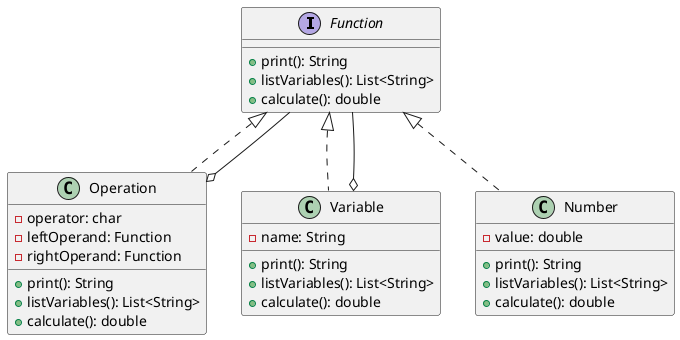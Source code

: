 @startuml

interface Function {
    +print(): String
    +listVariables(): List<String>
    +calculate(): double
}

class Operation {
    - operator: char
    - leftOperand: Function
    - rightOperand: Function
    + print(): String
    + listVariables(): List<String>
    + calculate(): double
}

class Variable {
    - name: String
    + print(): String
    + listVariables(): List<String>
    + calculate(): double
}

class Number {
    - value: double
    + print(): String
    + listVariables(): List<String>
    + calculate(): double
}

Function <|.. Operation
Function <|.. Variable
Function <|.. Number
Operation o-- Function
Variable o-- Function

@enduml